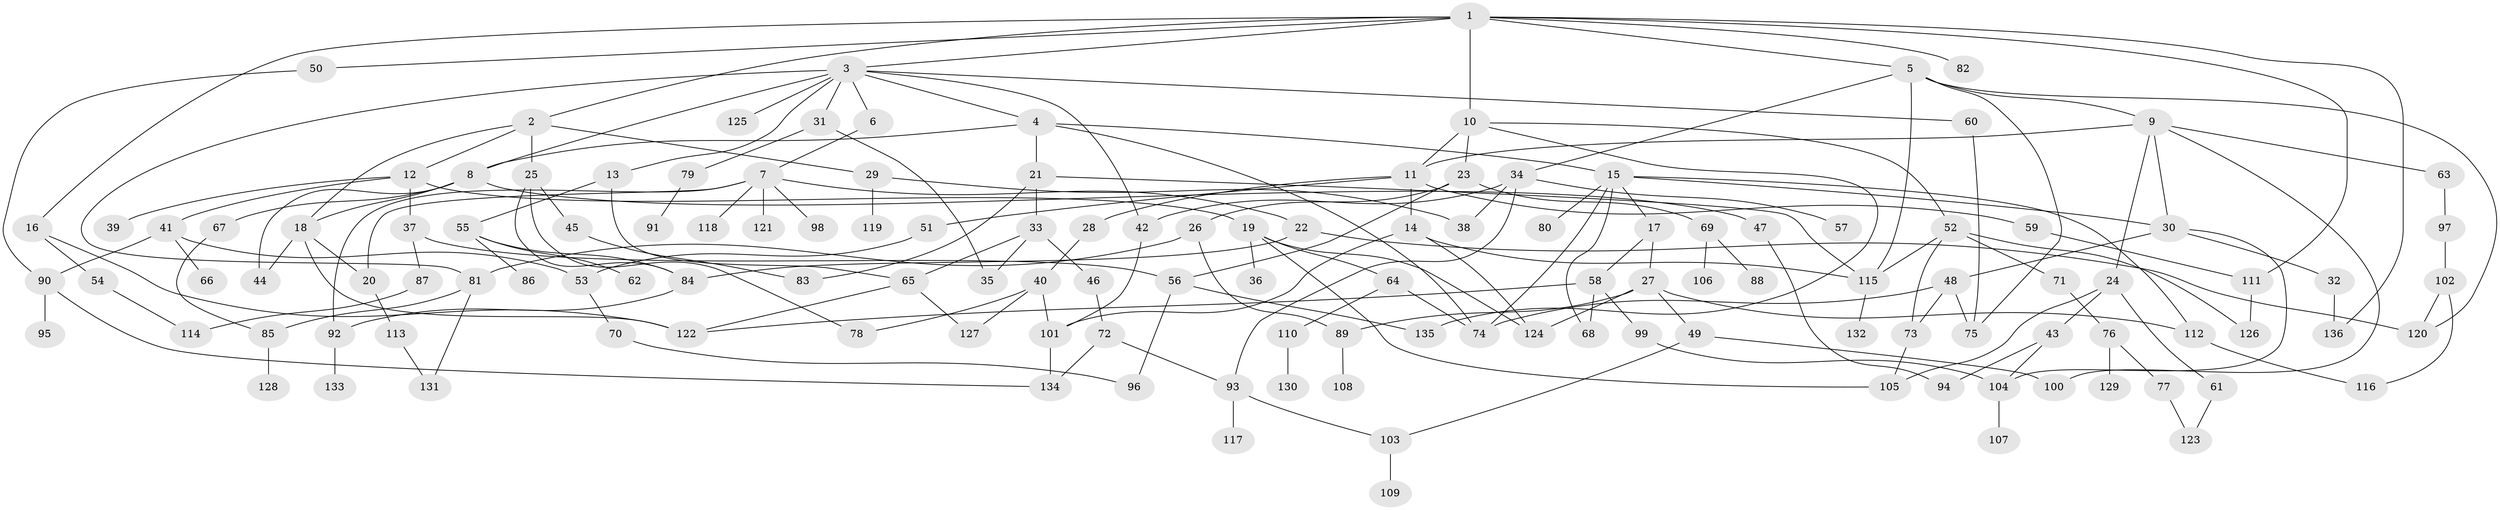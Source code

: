 // Generated by graph-tools (version 1.1) at 2025/34/03/09/25 02:34:12]
// undirected, 136 vertices, 196 edges
graph export_dot {
graph [start="1"]
  node [color=gray90,style=filled];
  1;
  2;
  3;
  4;
  5;
  6;
  7;
  8;
  9;
  10;
  11;
  12;
  13;
  14;
  15;
  16;
  17;
  18;
  19;
  20;
  21;
  22;
  23;
  24;
  25;
  26;
  27;
  28;
  29;
  30;
  31;
  32;
  33;
  34;
  35;
  36;
  37;
  38;
  39;
  40;
  41;
  42;
  43;
  44;
  45;
  46;
  47;
  48;
  49;
  50;
  51;
  52;
  53;
  54;
  55;
  56;
  57;
  58;
  59;
  60;
  61;
  62;
  63;
  64;
  65;
  66;
  67;
  68;
  69;
  70;
  71;
  72;
  73;
  74;
  75;
  76;
  77;
  78;
  79;
  80;
  81;
  82;
  83;
  84;
  85;
  86;
  87;
  88;
  89;
  90;
  91;
  92;
  93;
  94;
  95;
  96;
  97;
  98;
  99;
  100;
  101;
  102;
  103;
  104;
  105;
  106;
  107;
  108;
  109;
  110;
  111;
  112;
  113;
  114;
  115;
  116;
  117;
  118;
  119;
  120;
  121;
  122;
  123;
  124;
  125;
  126;
  127;
  128;
  129;
  130;
  131;
  132;
  133;
  134;
  135;
  136;
  1 -- 2;
  1 -- 3;
  1 -- 5;
  1 -- 10;
  1 -- 16;
  1 -- 50;
  1 -- 82;
  1 -- 136;
  1 -- 111;
  2 -- 12;
  2 -- 25;
  2 -- 29;
  2 -- 18;
  3 -- 4;
  3 -- 6;
  3 -- 8;
  3 -- 13;
  3 -- 31;
  3 -- 42;
  3 -- 60;
  3 -- 81;
  3 -- 125;
  4 -- 15;
  4 -- 21;
  4 -- 74;
  4 -- 8;
  5 -- 9;
  5 -- 34;
  5 -- 75;
  5 -- 120;
  5 -- 115;
  6 -- 7;
  7 -- 22;
  7 -- 98;
  7 -- 118;
  7 -- 121;
  7 -- 92;
  7 -- 20;
  8 -- 18;
  8 -- 44;
  8 -- 47;
  8 -- 67;
  9 -- 24;
  9 -- 30;
  9 -- 63;
  9 -- 11;
  9 -- 100;
  10 -- 11;
  10 -- 23;
  10 -- 52;
  10 -- 135;
  11 -- 14;
  11 -- 28;
  11 -- 51;
  11 -- 59;
  12 -- 19;
  12 -- 37;
  12 -- 39;
  12 -- 41;
  13 -- 55;
  13 -- 65;
  14 -- 101;
  14 -- 124;
  14 -- 115;
  15 -- 17;
  15 -- 80;
  15 -- 30;
  15 -- 74;
  15 -- 68;
  15 -- 112;
  16 -- 54;
  16 -- 122;
  17 -- 27;
  17 -- 58;
  18 -- 20;
  18 -- 44;
  18 -- 122;
  19 -- 36;
  19 -- 64;
  19 -- 105;
  19 -- 124;
  20 -- 113;
  21 -- 33;
  21 -- 115;
  21 -- 83;
  22 -- 120;
  22 -- 84;
  23 -- 26;
  23 -- 56;
  23 -- 69;
  24 -- 43;
  24 -- 61;
  24 -- 105;
  25 -- 45;
  25 -- 78;
  25 -- 84;
  26 -- 81;
  26 -- 89;
  27 -- 49;
  27 -- 89;
  27 -- 112;
  27 -- 124;
  28 -- 40;
  29 -- 119;
  29 -- 38;
  30 -- 32;
  30 -- 48;
  30 -- 104;
  31 -- 35;
  31 -- 79;
  32 -- 136;
  33 -- 46;
  33 -- 35;
  33 -- 65;
  34 -- 38;
  34 -- 57;
  34 -- 93;
  34 -- 42;
  37 -- 87;
  37 -- 56;
  40 -- 101;
  40 -- 127;
  40 -- 78;
  41 -- 66;
  41 -- 90;
  41 -- 53;
  42 -- 101;
  43 -- 94;
  43 -- 104;
  45 -- 83;
  46 -- 72;
  47 -- 94;
  48 -- 73;
  48 -- 74;
  48 -- 75;
  49 -- 100;
  49 -- 103;
  50 -- 90;
  51 -- 53;
  52 -- 71;
  52 -- 115;
  52 -- 126;
  52 -- 73;
  53 -- 70;
  54 -- 114;
  55 -- 62;
  55 -- 86;
  55 -- 84;
  56 -- 96;
  56 -- 135;
  58 -- 68;
  58 -- 99;
  58 -- 122;
  59 -- 111;
  60 -- 75;
  61 -- 123;
  63 -- 97;
  64 -- 110;
  64 -- 74;
  65 -- 122;
  65 -- 127;
  67 -- 85;
  69 -- 88;
  69 -- 106;
  70 -- 96;
  71 -- 76;
  72 -- 93;
  72 -- 134;
  73 -- 105;
  76 -- 77;
  76 -- 129;
  77 -- 123;
  79 -- 91;
  81 -- 131;
  81 -- 85;
  84 -- 92;
  85 -- 128;
  87 -- 114;
  89 -- 108;
  90 -- 95;
  90 -- 134;
  92 -- 133;
  93 -- 103;
  93 -- 117;
  97 -- 102;
  99 -- 104;
  101 -- 134;
  102 -- 116;
  102 -- 120;
  103 -- 109;
  104 -- 107;
  110 -- 130;
  111 -- 126;
  112 -- 116;
  113 -- 131;
  115 -- 132;
}

